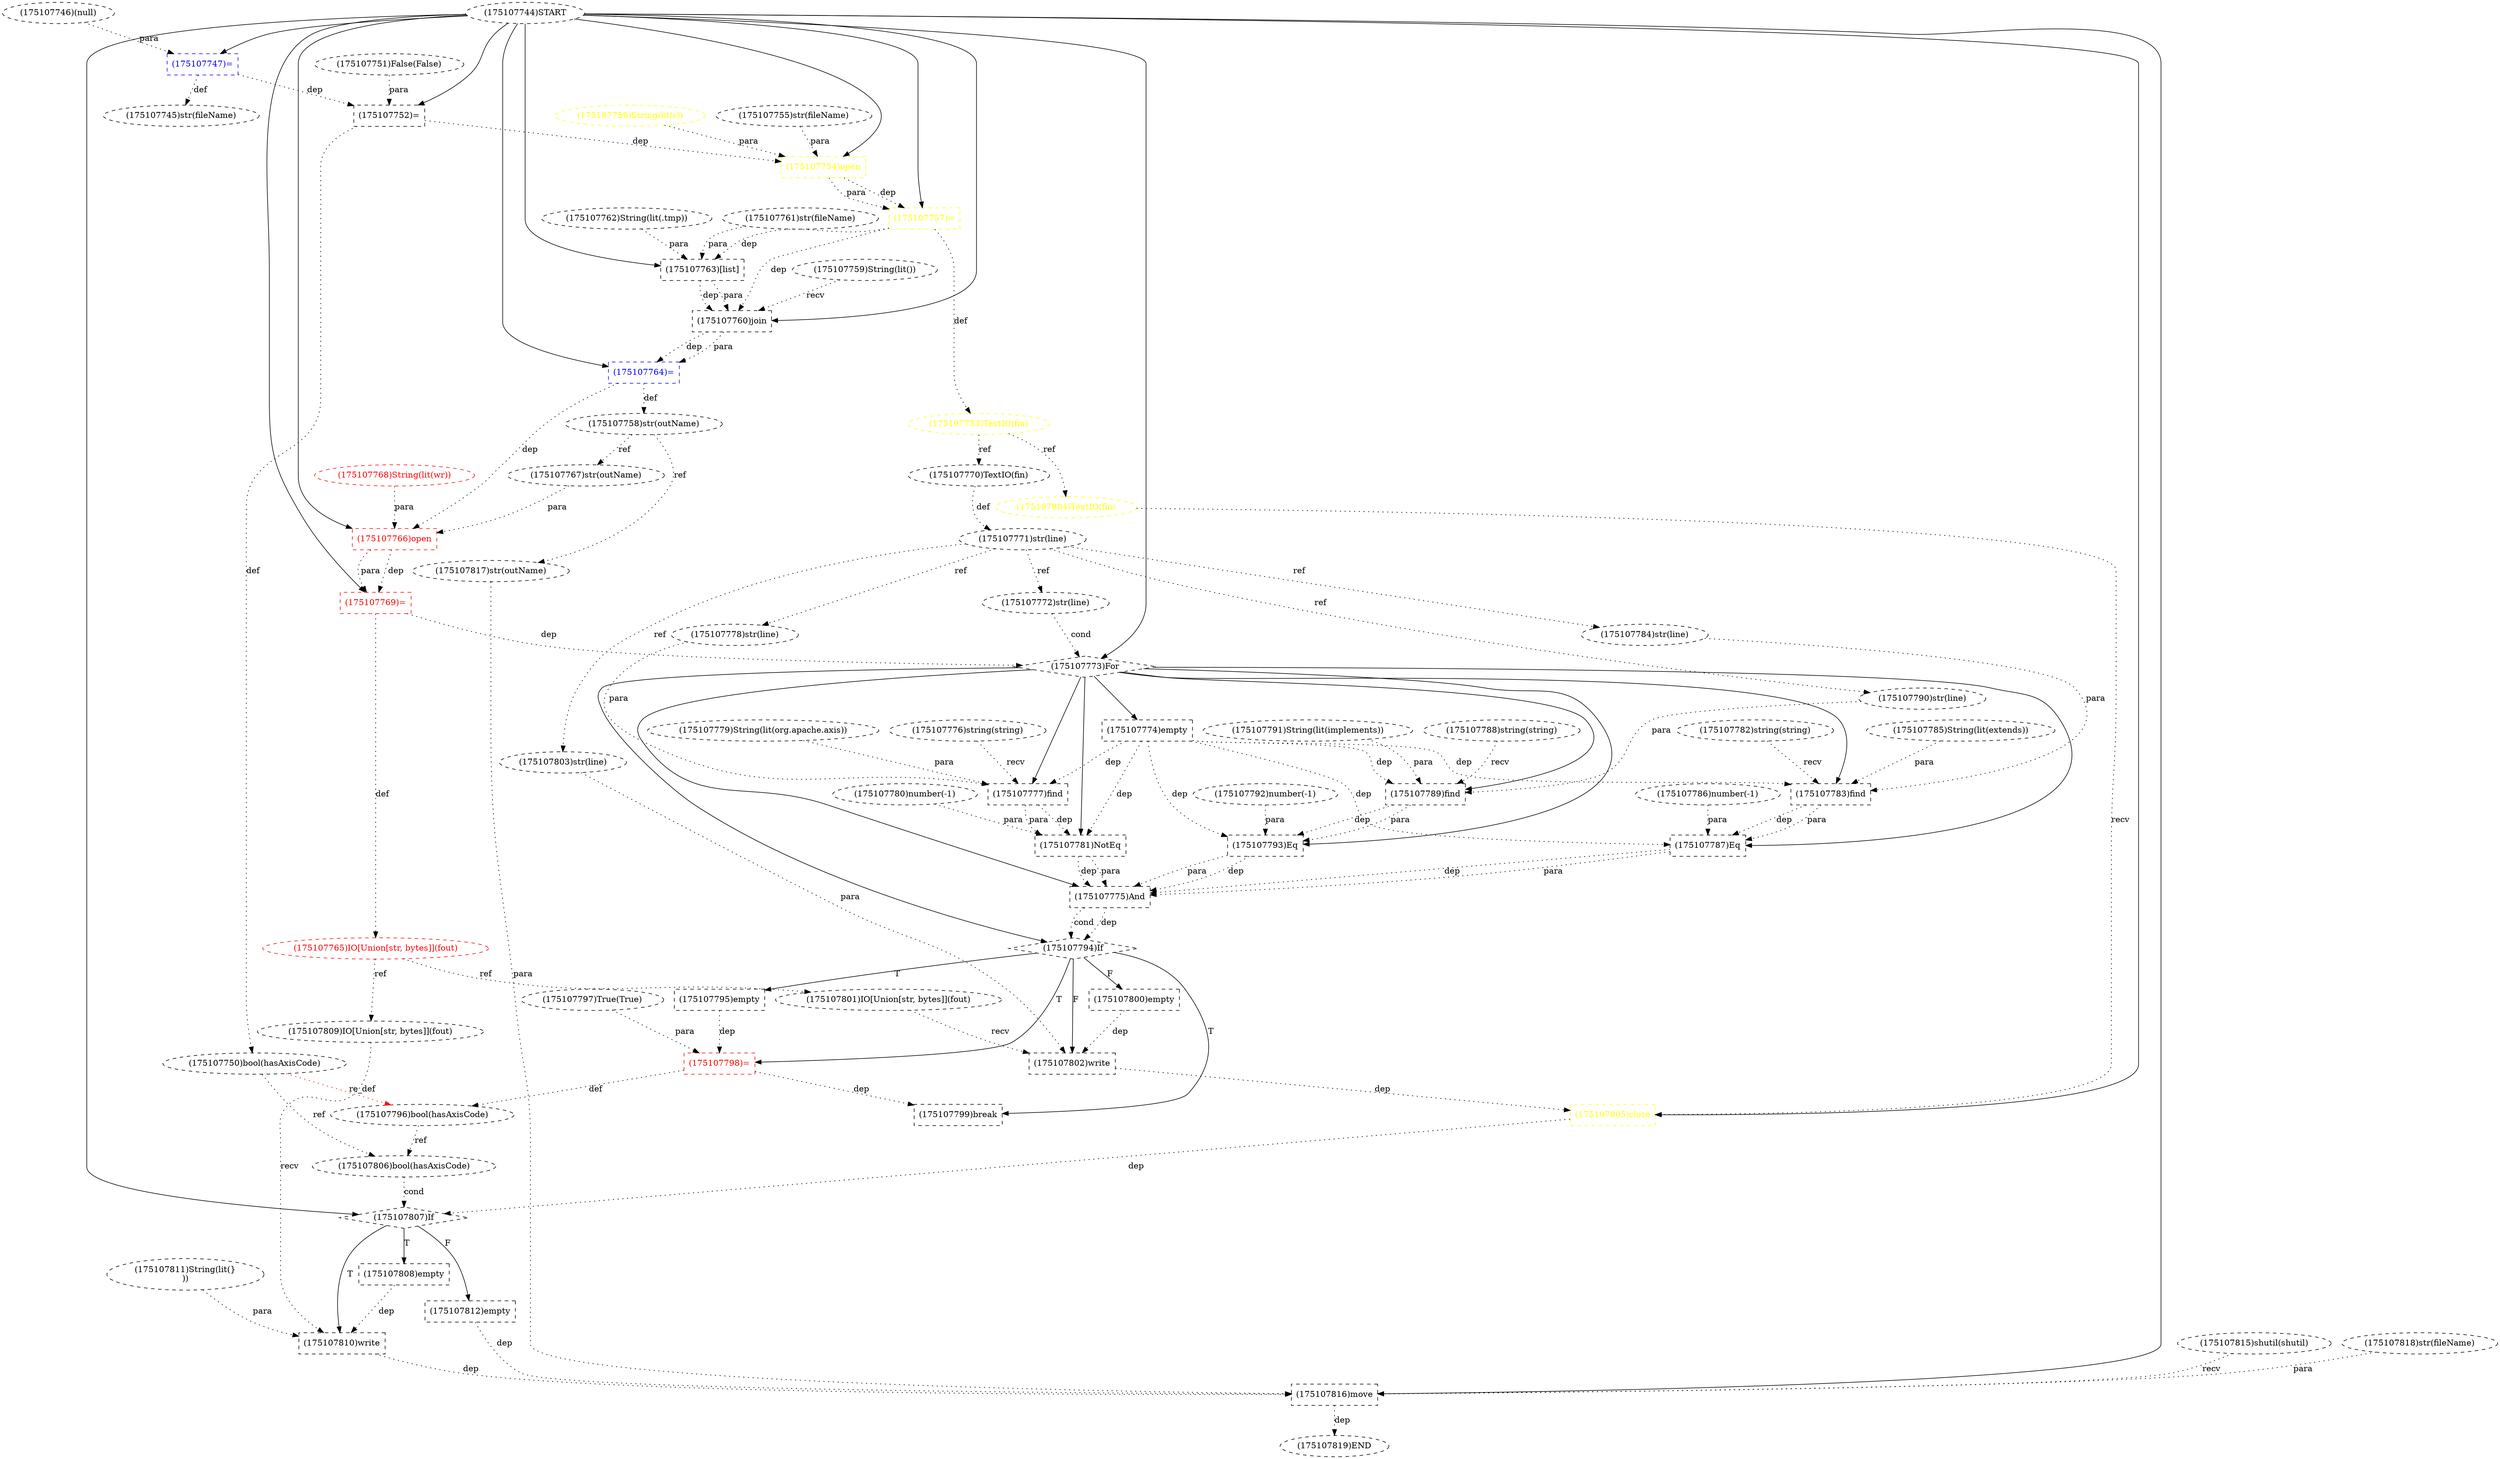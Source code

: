 digraph G {
1 [label="(175107773)For" shape=diamond style=dashed]
2 [label="(175107747)=" shape=box style=dashed color=blue fontcolor=blue]
3 [label="(175107798)=" shape=box style=dashed color=red fontcolor=red]
4 [label="(175107809)IO[Union[str, bytes]](fout)" shape=ellipse style=dashed]
5 [label="(175107794)If" shape=diamond style=dashed]
6 [label="(175107810)write" shape=box style=dashed]
7 [label="(175107812)empty" shape=box style=dashed]
8 [label="(175107756)String(lit(r))" shape=ellipse style=dashed color=yellow fontcolor=yellow]
9 [label="(175107765)IO[Union[str, bytes]](fout)" shape=ellipse style=dashed color=red fontcolor=red]
10 [label="(175107782)string(string)" shape=ellipse style=dashed]
11 [label="(175107760)join" shape=box style=dashed]
12 [label="(175107762)String(lit(.tmp))" shape=ellipse style=dashed]
13 [label="(175107772)str(line)" shape=ellipse style=dashed]
14 [label="(175107785)String(lit(extends))" shape=ellipse style=dashed]
15 [label="(175107797)True(True)" shape=ellipse style=dashed]
16 [label="(175107744)START" style=dashed]
17 [label="(175107771)str(line)" shape=ellipse style=dashed]
18 [label="(175107774)empty" shape=box style=dashed]
19 [label="(175107751)False(False)" shape=ellipse style=dashed]
20 [label="(175107759)String(lit())" shape=ellipse style=dashed]
21 [label="(175107800)empty" shape=box style=dashed]
22 [label="(175107769)=" shape=box style=dashed color=red fontcolor=red]
23 [label="(175107805)close" shape=box style=dashed color=yellow fontcolor=yellow]
24 [label="(175107815)shutil(shutil)" shape=ellipse style=dashed]
25 [label="(175107775)And" shape=box style=dashed]
26 [label="(175107808)empty" shape=box style=dashed]
27 [label="(175107752)=" shape=box style=dashed color=black fontcolor=black]
28 [label="(175107795)empty" shape=box style=dashed]
29 [label="(175107789)find" shape=box style=dashed]
30 [label="(175107766)open" shape=box style=dashed color=red fontcolor=red]
31 [label="(175107779)String(lit(org.apache.axis))" shape=ellipse style=dashed]
32 [label="(175107792)number(-1)" shape=ellipse style=dashed]
33 [label="(175107768)String(lit(wr))" shape=ellipse style=dashed color=red fontcolor=red]
34 [label="(175107816)move" shape=box style=dashed]
35 [label="(175107754)open" shape=box style=dashed color=yellow fontcolor=yellow]
36 [label="(175107784)str(line)" shape=ellipse style=dashed]
37 [label="(175107761)str(fileName)" shape=ellipse style=dashed]
38 [label="(175107807)If" shape=diamond style=dashed]
39 [label="(175107790)str(line)" shape=ellipse style=dashed]
40 [label="(175107811)String(lit(}
))" shape=ellipse style=dashed]
41 [label="(175107776)string(string)" shape=ellipse style=dashed]
42 [label="(175107746)(null)" shape=ellipse style=dashed]
43 [label="(175107745)str(fileName)" shape=ellipse style=dashed]
44 [label="(175107802)write" shape=box style=dashed]
45 [label="(175107804)TextIO(fin)" shape=ellipse style=dashed color=yellow fontcolor=yellow]
46 [label="(175107818)str(fileName)" shape=ellipse style=dashed]
47 [label="(175107755)str(fileName)" shape=ellipse style=dashed]
48 [label="(175107786)number(-1)" shape=ellipse style=dashed]
49 [label="(175107780)number(-1)" shape=ellipse style=dashed]
50 [label="(175107777)find" shape=box style=dashed]
51 [label="(175107783)find" shape=box style=dashed]
52 [label="(175107801)IO[Union[str, bytes]](fout)" shape=ellipse style=dashed]
53 [label="(175107796)bool(hasAxisCode)" shape=ellipse style=dashed]
54 [label="(175107757)=" shape=box style=dashed color=yellow fontcolor=yellow]
55 [label="(175107787)Eq" shape=box style=dashed]
56 [label="(175107770)TextIO(fin)" shape=ellipse style=dashed]
57 [label="(175107778)str(line)" shape=ellipse style=dashed]
58 [label="(175107791)String(lit(implements))" shape=ellipse style=dashed]
59 [label="(175107817)str(outName)" shape=ellipse style=dashed]
60 [label="(175107819)END" style=dashed]
61 [label="(175107803)str(line)" shape=ellipse style=dashed]
62 [label="(175107753)TextIO(fin)" shape=ellipse style=dashed color=yellow fontcolor=yellow]
63 [label="(175107793)Eq" shape=box style=dashed]
64 [label="(175107781)NotEq" shape=box style=dashed]
65 [label="(175107758)str(outName)" shape=ellipse style=dashed]
66 [label="(175107750)bool(hasAxisCode)" shape=ellipse style=dashed]
67 [label="(175107763)[list]" shape=box style=dashed]
68 [label="(175107799)break" shape=box style=dashed]
69 [label="(175107764)=" shape=box style=dashed color=blue fontcolor=blue]
70 [label="(175107788)string(string)" shape=ellipse style=dashed]
71 [label="(175107767)str(outName)" shape=ellipse style=dashed]
72 [label="(175107806)bool(hasAxisCode)" shape=ellipse style=dashed]
16 -> 1 [label="" style=solid];
13 -> 1 [label="cond" style=dotted];
22 -> 1 [label="dep" style=dotted];
16 -> 2 [label="" style=solid];
42 -> 2 [label="para" style=dotted];
5 -> 3 [label="T"];
15 -> 3 [label="para" style=dotted];
28 -> 3 [label="dep" style=dotted];
9 -> 4 [label="ref" style=dotted];
1 -> 5 [label="" style=solid];
25 -> 5 [label="dep" style=dotted];
25 -> 5 [label="cond" style=dotted];
38 -> 6 [label="T"];
4 -> 6 [label="recv" style=dotted];
40 -> 6 [label="para" style=dotted];
26 -> 6 [label="dep" style=dotted];
38 -> 7 [label="F"];
22 -> 9 [label="def" style=dotted];
16 -> 11 [label="" style=solid];
20 -> 11 [label="recv" style=dotted];
67 -> 11 [label="dep" style=dotted];
67 -> 11 [label="para" style=dotted];
54 -> 11 [label="dep" style=dotted];
17 -> 13 [label="ref" style=dotted];
56 -> 17 [label="def" style=dotted];
1 -> 18 [label="" style=solid];
5 -> 21 [label="F"];
16 -> 22 [label="" style=solid];
30 -> 22 [label="dep" style=dotted];
30 -> 22 [label="para" style=dotted];
16 -> 23 [label="" style=solid];
45 -> 23 [label="recv" style=dotted];
44 -> 23 [label="dep" style=dotted];
1 -> 25 [label="" style=solid];
64 -> 25 [label="dep" style=dotted];
64 -> 25 [label="para" style=dotted];
55 -> 25 [label="dep" style=dotted];
55 -> 25 [label="para" style=dotted];
63 -> 25 [label="dep" style=dotted];
63 -> 25 [label="para" style=dotted];
38 -> 26 [label="T"];
16 -> 27 [label="" style=solid];
19 -> 27 [label="para" style=dotted];
2 -> 27 [label="dep" style=dotted];
5 -> 28 [label="T"];
1 -> 29 [label="" style=solid];
70 -> 29 [label="recv" style=dotted];
39 -> 29 [label="para" style=dotted];
58 -> 29 [label="para" style=dotted];
18 -> 29 [label="dep" style=dotted];
16 -> 30 [label="" style=solid];
71 -> 30 [label="para" style=dotted];
33 -> 30 [label="para" style=dotted];
69 -> 30 [label="dep" style=dotted];
16 -> 34 [label="" style=solid];
24 -> 34 [label="recv" style=dotted];
59 -> 34 [label="para" style=dotted];
46 -> 34 [label="para" style=dotted];
6 -> 34 [label="dep" style=dotted];
7 -> 34 [label="dep" style=dotted];
16 -> 35 [label="" style=solid];
47 -> 35 [label="para" style=dotted];
8 -> 35 [label="para" style=dotted];
27 -> 35 [label="dep" style=dotted];
17 -> 36 [label="ref" style=dotted];
16 -> 38 [label="" style=solid];
72 -> 38 [label="cond" style=dotted];
23 -> 38 [label="dep" style=dotted];
17 -> 39 [label="ref" style=dotted];
2 -> 43 [label="def" style=dotted];
5 -> 44 [label="F"];
52 -> 44 [label="recv" style=dotted];
61 -> 44 [label="para" style=dotted];
21 -> 44 [label="dep" style=dotted];
62 -> 45 [label="ref" style=dotted];
1 -> 50 [label="" style=solid];
41 -> 50 [label="recv" style=dotted];
57 -> 50 [label="para" style=dotted];
31 -> 50 [label="para" style=dotted];
18 -> 50 [label="dep" style=dotted];
1 -> 51 [label="" style=solid];
10 -> 51 [label="recv" style=dotted];
36 -> 51 [label="para" style=dotted];
14 -> 51 [label="para" style=dotted];
18 -> 51 [label="dep" style=dotted];
9 -> 52 [label="ref" style=dotted];
3 -> 53 [label="def" style=dotted];
66 -> 53 [label="re_def" style=dotted color=red];
16 -> 54 [label="" style=solid];
35 -> 54 [label="dep" style=dotted];
35 -> 54 [label="para" style=dotted];
1 -> 55 [label="" style=solid];
51 -> 55 [label="dep" style=dotted];
51 -> 55 [label="para" style=dotted];
48 -> 55 [label="para" style=dotted];
18 -> 55 [label="dep" style=dotted];
62 -> 56 [label="ref" style=dotted];
17 -> 57 [label="ref" style=dotted];
65 -> 59 [label="ref" style=dotted];
34 -> 60 [label="dep" style=dotted];
17 -> 61 [label="ref" style=dotted];
54 -> 62 [label="def" style=dotted];
1 -> 63 [label="" style=solid];
29 -> 63 [label="dep" style=dotted];
29 -> 63 [label="para" style=dotted];
32 -> 63 [label="para" style=dotted];
18 -> 63 [label="dep" style=dotted];
1 -> 64 [label="" style=solid];
50 -> 64 [label="dep" style=dotted];
50 -> 64 [label="para" style=dotted];
49 -> 64 [label="para" style=dotted];
18 -> 64 [label="dep" style=dotted];
69 -> 65 [label="def" style=dotted];
27 -> 66 [label="def" style=dotted];
16 -> 67 [label="" style=solid];
37 -> 67 [label="para" style=dotted];
12 -> 67 [label="para" style=dotted];
54 -> 67 [label="dep" style=dotted];
5 -> 68 [label="T"];
3 -> 68 [label="dep" style=dotted];
16 -> 69 [label="" style=solid];
11 -> 69 [label="dep" style=dotted];
11 -> 69 [label="para" style=dotted];
65 -> 71 [label="ref" style=dotted];
66 -> 72 [label="ref" style=dotted];
53 -> 72 [label="ref" style=dotted];
}